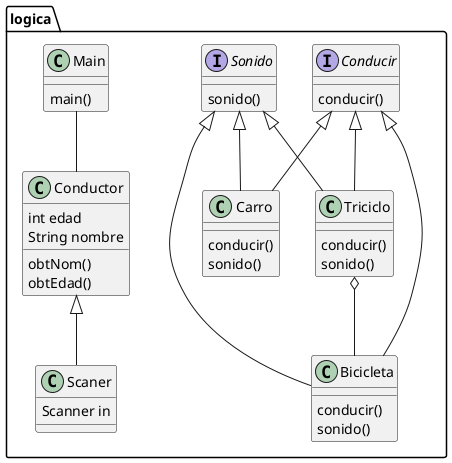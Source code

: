 @startuml Vehiculo
package logica {
    interface Conducir
    interface Sonido
    class Bicicleta
    class Carro
    class Triciclo
    class Scaner
    class Conductor
    class Main
    Conducir : conducir()
    Sonido : sonido()
    Bicicleta : conducir()
    Bicicleta : sonido() 
    Carro : conducir()
    Carro : sonido() 
    Triciclo : conducir()
    Triciclo : sonido() 
    Scaner : Scanner in
    Conductor : int edad
    Conductor : String nombre
    Conductor : obtNom()
    Conductor : obtEdad()
    Main : main()
}
Main -- Conductor
Conducir <|-- Carro
Conducir <|-- Bicicleta
Conducir <|-- Triciclo
Sonido <|-- Carro
Sonido <|-- Bicicleta
Sonido <|-- Triciclo
Triciclo o-- Bicicleta
Conductor <|-- Scaner





@enduml